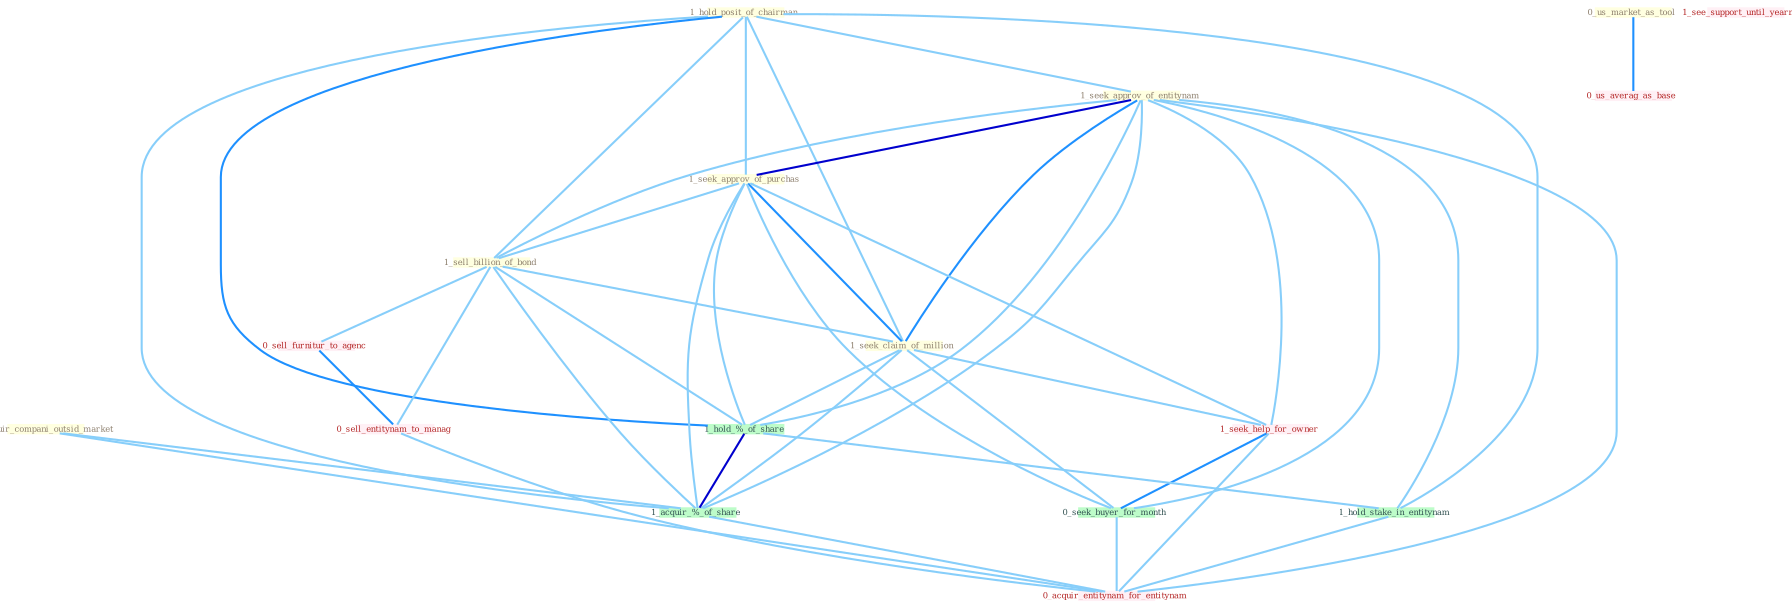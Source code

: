 Graph G{ 
    node
    [shape=polygon,style=filled,width=.5,height=.06,color="#BDFCC9",fixedsize=true,fontsize=4,
    fontcolor="#2f4f4f"];
    {node
    [color="#ffffe0", fontcolor="#8b7d6b"] "0_acquir_compani_outsid_market " "1_hold_posit_of_chairman " "0_us_market_as_tool " "1_seek_approv_of_entitynam " "1_seek_approv_of_purchas " "1_sell_billion_of_bond " "1_seek_claim_of_million "}
{node [color="#fff0f5", fontcolor="#b22222"] "1_seek_help_for_owner " "1_see_support_until_yearnum " "0_sell_furnitur_to_agenc " "0_us_averag_as_base " "0_sell_entitynam_to_manag " "0_acquir_entitynam_for_entitynam "}
edge [color="#B0E2FF"];

	"0_acquir_compani_outsid_market " -- "1_acquir_%_of_share " [w="1", color="#87cefa" ];
	"0_acquir_compani_outsid_market " -- "0_acquir_entitynam_for_entitynam " [w="1", color="#87cefa" ];
	"1_hold_posit_of_chairman " -- "1_seek_approv_of_entitynam " [w="1", color="#87cefa" ];
	"1_hold_posit_of_chairman " -- "1_seek_approv_of_purchas " [w="1", color="#87cefa" ];
	"1_hold_posit_of_chairman " -- "1_sell_billion_of_bond " [w="1", color="#87cefa" ];
	"1_hold_posit_of_chairman " -- "1_seek_claim_of_million " [w="1", color="#87cefa" ];
	"1_hold_posit_of_chairman " -- "1_hold_%_of_share " [w="2", color="#1e90ff" , len=0.8];
	"1_hold_posit_of_chairman " -- "1_hold_stake_in_entitynam " [w="1", color="#87cefa" ];
	"1_hold_posit_of_chairman " -- "1_acquir_%_of_share " [w="1", color="#87cefa" ];
	"0_us_market_as_tool " -- "0_us_averag_as_base " [w="2", color="#1e90ff" , len=0.8];
	"1_seek_approv_of_entitynam " -- "1_seek_approv_of_purchas " [w="3", color="#0000cd" , len=0.6];
	"1_seek_approv_of_entitynam " -- "1_sell_billion_of_bond " [w="1", color="#87cefa" ];
	"1_seek_approv_of_entitynam " -- "1_seek_claim_of_million " [w="2", color="#1e90ff" , len=0.8];
	"1_seek_approv_of_entitynam " -- "1_hold_%_of_share " [w="1", color="#87cefa" ];
	"1_seek_approv_of_entitynam " -- "1_hold_stake_in_entitynam " [w="1", color="#87cefa" ];
	"1_seek_approv_of_entitynam " -- "1_seek_help_for_owner " [w="1", color="#87cefa" ];
	"1_seek_approv_of_entitynam " -- "0_seek_buyer_for_month " [w="1", color="#87cefa" ];
	"1_seek_approv_of_entitynam " -- "1_acquir_%_of_share " [w="1", color="#87cefa" ];
	"1_seek_approv_of_entitynam " -- "0_acquir_entitynam_for_entitynam " [w="1", color="#87cefa" ];
	"1_seek_approv_of_purchas " -- "1_sell_billion_of_bond " [w="1", color="#87cefa" ];
	"1_seek_approv_of_purchas " -- "1_seek_claim_of_million " [w="2", color="#1e90ff" , len=0.8];
	"1_seek_approv_of_purchas " -- "1_hold_%_of_share " [w="1", color="#87cefa" ];
	"1_seek_approv_of_purchas " -- "1_seek_help_for_owner " [w="1", color="#87cefa" ];
	"1_seek_approv_of_purchas " -- "0_seek_buyer_for_month " [w="1", color="#87cefa" ];
	"1_seek_approv_of_purchas " -- "1_acquir_%_of_share " [w="1", color="#87cefa" ];
	"1_sell_billion_of_bond " -- "1_seek_claim_of_million " [w="1", color="#87cefa" ];
	"1_sell_billion_of_bond " -- "1_hold_%_of_share " [w="1", color="#87cefa" ];
	"1_sell_billion_of_bond " -- "1_acquir_%_of_share " [w="1", color="#87cefa" ];
	"1_sell_billion_of_bond " -- "0_sell_furnitur_to_agenc " [w="1", color="#87cefa" ];
	"1_sell_billion_of_bond " -- "0_sell_entitynam_to_manag " [w="1", color="#87cefa" ];
	"1_seek_claim_of_million " -- "1_hold_%_of_share " [w="1", color="#87cefa" ];
	"1_seek_claim_of_million " -- "1_seek_help_for_owner " [w="1", color="#87cefa" ];
	"1_seek_claim_of_million " -- "0_seek_buyer_for_month " [w="1", color="#87cefa" ];
	"1_seek_claim_of_million " -- "1_acquir_%_of_share " [w="1", color="#87cefa" ];
	"1_hold_%_of_share " -- "1_hold_stake_in_entitynam " [w="1", color="#87cefa" ];
	"1_hold_%_of_share " -- "1_acquir_%_of_share " [w="3", color="#0000cd" , len=0.6];
	"1_hold_stake_in_entitynam " -- "0_acquir_entitynam_for_entitynam " [w="1", color="#87cefa" ];
	"1_seek_help_for_owner " -- "0_seek_buyer_for_month " [w="2", color="#1e90ff" , len=0.8];
	"1_seek_help_for_owner " -- "0_acquir_entitynam_for_entitynam " [w="1", color="#87cefa" ];
	"0_seek_buyer_for_month " -- "0_acquir_entitynam_for_entitynam " [w="1", color="#87cefa" ];
	"1_acquir_%_of_share " -- "0_acquir_entitynam_for_entitynam " [w="1", color="#87cefa" ];
	"0_sell_furnitur_to_agenc " -- "0_sell_entitynam_to_manag " [w="2", color="#1e90ff" , len=0.8];
	"0_sell_entitynam_to_manag " -- "0_acquir_entitynam_for_entitynam " [w="1", color="#87cefa" ];
}
